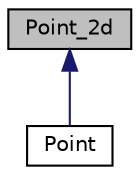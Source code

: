 digraph "Point_2d"
{
 // LATEX_PDF_SIZE
  edge [fontname="Helvetica",fontsize="10",labelfontname="Helvetica",labelfontsize="10"];
  node [fontname="Helvetica",fontsize="10",shape=record];
  Node0 [label="Point_2d",height=0.2,width=0.4,color="black", fillcolor="grey75", style="filled", fontcolor="black",tooltip="Class for representing points or vectors in 2 dimensions. Not that the dereferencing operator is over..."];
  Node0 -> Node1 [dir="back",color="midnightblue",fontsize="10",style="solid",fontname="Helvetica"];
  Node1 [label="Point",height=0.2,width=0.4,color="black", fillcolor="white", style="filled",URL="$struct_point.html",tooltip="A point on the source or image plane that contains a position and the lensing quantities."];
}
